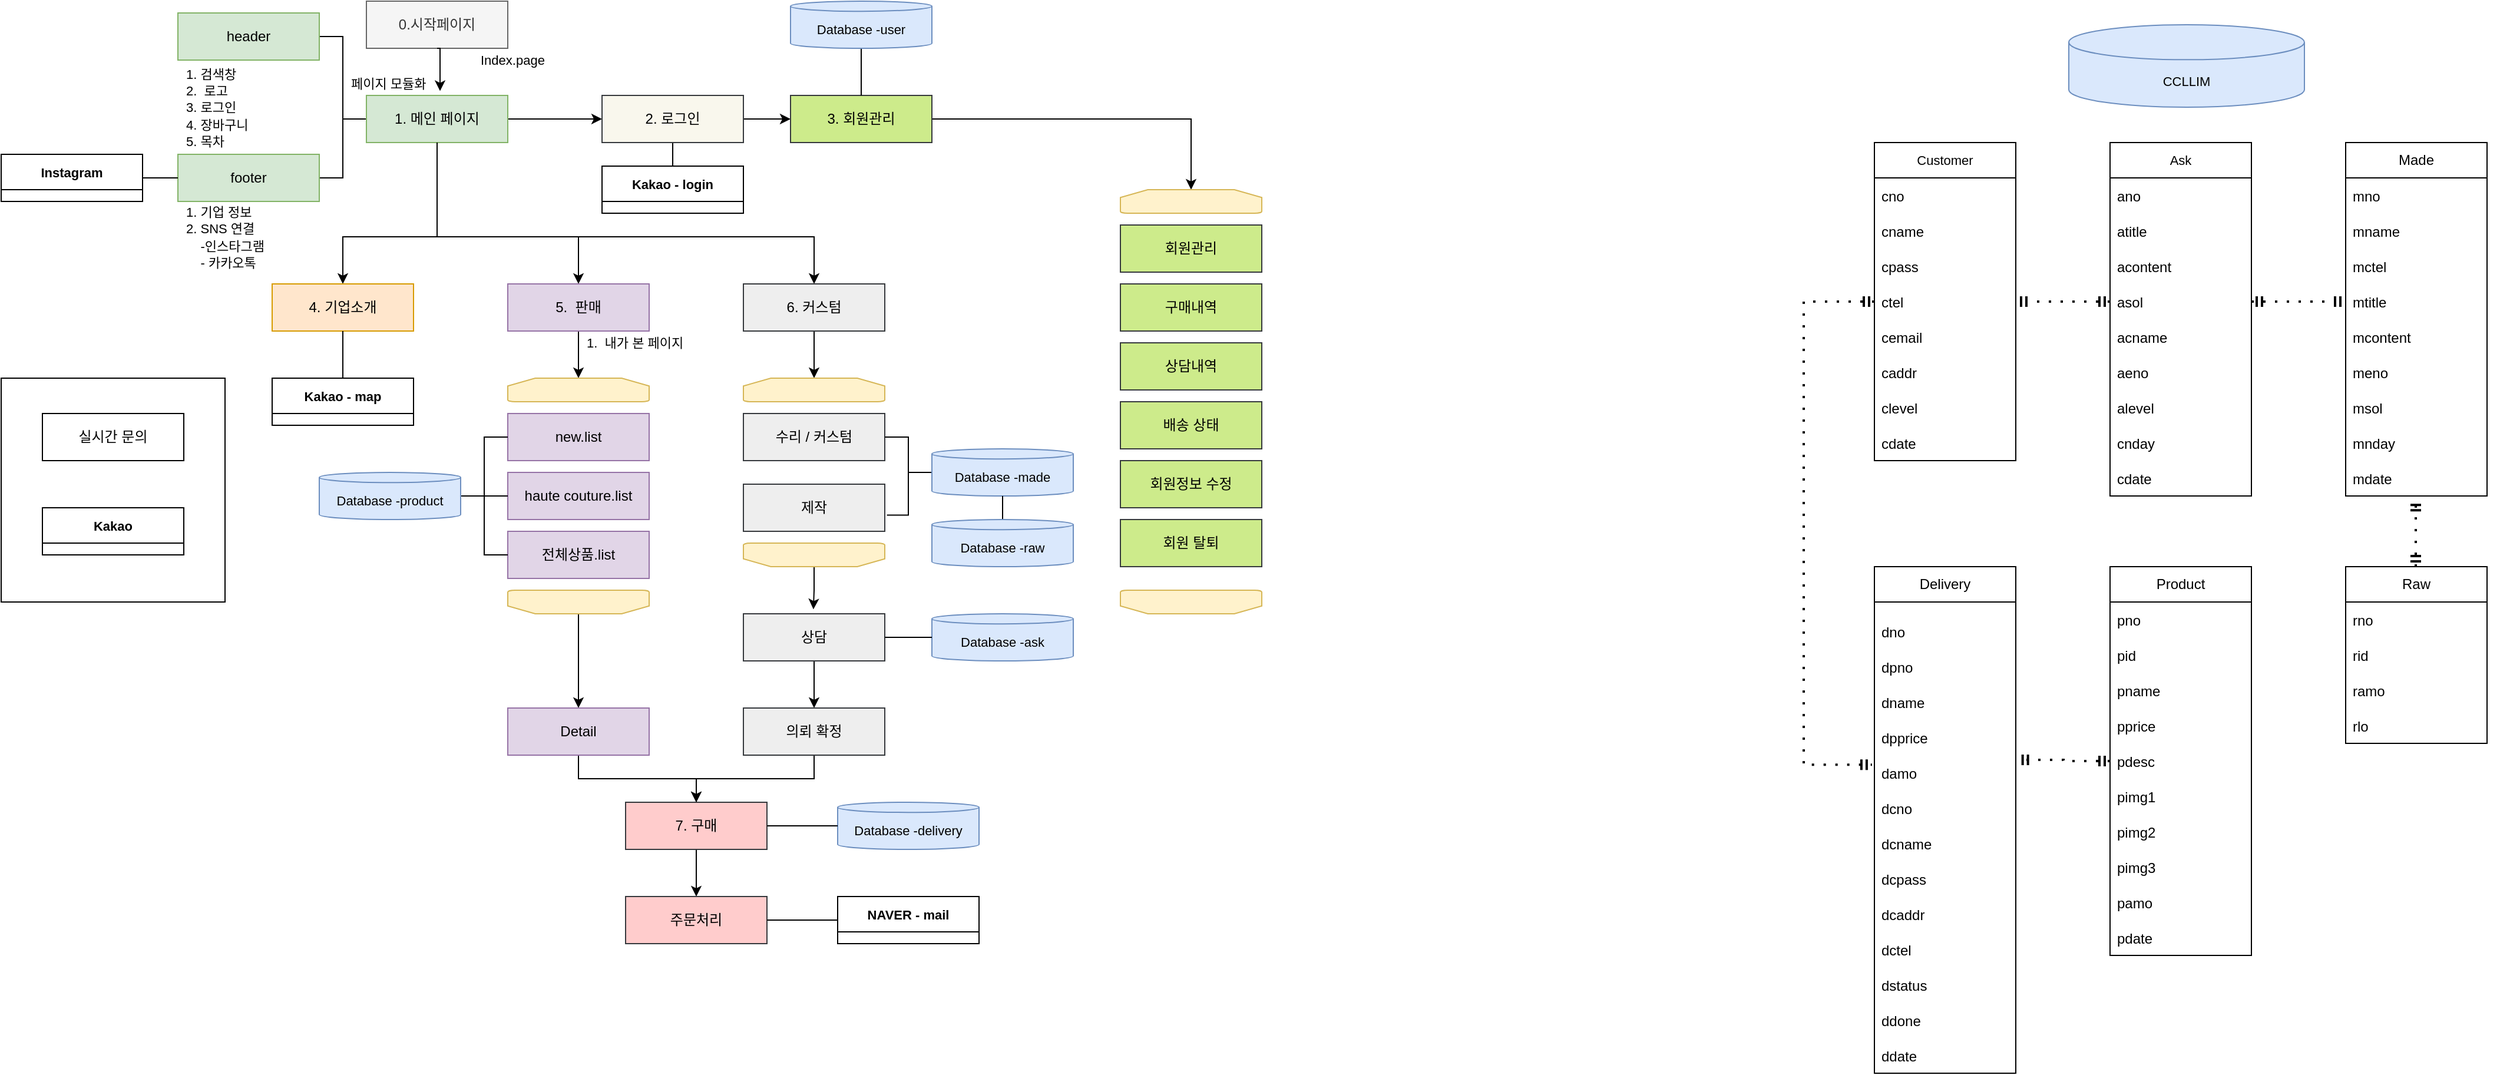<mxfile version="20.2.3" type="device"><diagram id="iQ6Z3BanNL-ANaFdGw5c" name="Page-1"><mxGraphModel dx="2619" dy="1074" grid="1" gridSize="10" guides="1" tooltips="1" connect="1" arrows="1" fold="1" page="0" pageScale="1" pageWidth="850" pageHeight="1100" math="0" shadow="0"><root><mxCell id="0"/><mxCell id="1" parent="0"/><mxCell id="4ZHPrJ8IvPhoWtM1y8Se-1" value="0.시작페이지" style="rounded=0;whiteSpace=wrap;html=1;fillColor=#f5f5f5;fontColor=#333333;strokeColor=#666666;" parent="1" vertex="1"><mxGeometry x="160" y="120" width="120" height="40" as="geometry"/></mxCell><mxCell id="4ZHPrJ8IvPhoWtM1y8Se-37" style="edgeStyle=orthogonalEdgeStyle;rounded=0;orthogonalLoop=1;jettySize=auto;html=1;entryX=1;entryY=0.5;entryDx=0;entryDy=0;fontSize=11;endArrow=none;endFill=0;" parent="1" source="4ZHPrJ8IvPhoWtM1y8Se-2" target="4ZHPrJ8IvPhoWtM1y8Se-11" edge="1"><mxGeometry relative="1" as="geometry"><Array as="points"><mxPoint x="140" y="220"/><mxPoint x="140" y="150"/></Array></mxGeometry></mxCell><mxCell id="4ZHPrJ8IvPhoWtM1y8Se-38" style="edgeStyle=orthogonalEdgeStyle;rounded=0;orthogonalLoop=1;jettySize=auto;html=1;entryX=1;entryY=0.5;entryDx=0;entryDy=0;fontSize=11;endArrow=none;endFill=0;" parent="1" source="4ZHPrJ8IvPhoWtM1y8Se-2" target="4ZHPrJ8IvPhoWtM1y8Se-12" edge="1"><mxGeometry relative="1" as="geometry"/></mxCell><mxCell id="4ZHPrJ8IvPhoWtM1y8Se-52" style="edgeStyle=orthogonalEdgeStyle;rounded=0;orthogonalLoop=1;jettySize=auto;html=1;entryX=0.5;entryY=0;entryDx=0;entryDy=0;fontSize=11;endArrow=classic;endFill=1;" parent="1" source="4ZHPrJ8IvPhoWtM1y8Se-2" target="4ZHPrJ8IvPhoWtM1y8Se-6" edge="1"><mxGeometry relative="1" as="geometry"><Array as="points"><mxPoint x="220" y="320"/><mxPoint x="340" y="320"/></Array></mxGeometry></mxCell><mxCell id="4ZHPrJ8IvPhoWtM1y8Se-59" style="edgeStyle=orthogonalEdgeStyle;rounded=0;orthogonalLoop=1;jettySize=auto;html=1;entryX=0.5;entryY=0;entryDx=0;entryDy=0;fontSize=11;endArrow=classic;endFill=1;" parent="1" source="4ZHPrJ8IvPhoWtM1y8Se-2" target="4ZHPrJ8IvPhoWtM1y8Se-7" edge="1"><mxGeometry relative="1" as="geometry"><Array as="points"><mxPoint x="220" y="320"/><mxPoint x="540" y="320"/></Array></mxGeometry></mxCell><mxCell id="4ZHPrJ8IvPhoWtM1y8Se-61" style="edgeStyle=orthogonalEdgeStyle;rounded=0;orthogonalLoop=1;jettySize=auto;html=1;entryX=0;entryY=0.5;entryDx=0;entryDy=0;fontSize=11;endArrow=classic;endFill=1;" parent="1" source="4ZHPrJ8IvPhoWtM1y8Se-2" target="4ZHPrJ8IvPhoWtM1y8Se-8" edge="1"><mxGeometry relative="1" as="geometry"/></mxCell><mxCell id="4ZHPrJ8IvPhoWtM1y8Se-2" value="1. 메인 페이지" style="rounded=0;whiteSpace=wrap;html=1;fillColor=#d5e8d4;strokeColor=#82b366;" parent="1" vertex="1"><mxGeometry x="160" y="200" width="120" height="40" as="geometry"/></mxCell><mxCell id="4ZHPrJ8IvPhoWtM1y8Se-39" style="edgeStyle=orthogonalEdgeStyle;rounded=0;orthogonalLoop=1;jettySize=auto;html=1;entryX=0.521;entryY=-0.093;entryDx=0;entryDy=0;entryPerimeter=0;fontSize=11;" parent="1" target="4ZHPrJ8IvPhoWtM1y8Se-2" edge="1"><mxGeometry relative="1" as="geometry"><mxPoint x="220" y="160" as="sourcePoint"/></mxGeometry></mxCell><mxCell id="4ZHPrJ8IvPhoWtM1y8Se-3" value="&lt;span style=&quot;font-size: 11px;&quot;&gt;Index.page&lt;/span&gt;" style="text;html=1;strokeColor=none;fillColor=none;align=left;verticalAlign=middle;whiteSpace=wrap;rounded=0;spacingLeft=5;" parent="1" vertex="1"><mxGeometry x="250" y="150" width="120" height="40" as="geometry"/></mxCell><mxCell id="4ZHPrJ8IvPhoWtM1y8Se-42" style="edgeStyle=orthogonalEdgeStyle;rounded=0;orthogonalLoop=1;jettySize=auto;html=1;exitX=0.5;exitY=1;exitDx=0;exitDy=0;entryX=0.5;entryY=0;entryDx=0;entryDy=0;fontSize=11;endArrow=classic;endFill=1;" parent="1" source="4ZHPrJ8IvPhoWtM1y8Se-2" target="4ZHPrJ8IvPhoWtM1y8Se-26" edge="1"><mxGeometry relative="1" as="geometry"><Array as="points"><mxPoint x="220" y="320"/><mxPoint x="140" y="320"/></Array></mxGeometry></mxCell><mxCell id="4ZHPrJ8IvPhoWtM1y8Se-4" value="&lt;span style=&quot;font-size: 11px;&quot;&gt;페이지 모듈화&lt;br&gt;&lt;/span&gt;" style="text;html=1;strokeColor=none;fillColor=none;align=left;verticalAlign=middle;whiteSpace=wrap;rounded=0;spacingLeft=5;" parent="1" vertex="1"><mxGeometry x="140" y="170" width="120" height="40" as="geometry"/></mxCell><mxCell id="4ZHPrJ8IvPhoWtM1y8Se-51" style="edgeStyle=orthogonalEdgeStyle;rounded=0;orthogonalLoop=1;jettySize=auto;html=1;entryX=0.5;entryY=0;entryDx=0;entryDy=0;entryPerimeter=0;fontSize=11;endArrow=classic;endFill=1;" parent="1" source="4ZHPrJ8IvPhoWtM1y8Se-6" target="4ZHPrJ8IvPhoWtM1y8Se-46" edge="1"><mxGeometry relative="1" as="geometry"/></mxCell><mxCell id="4ZHPrJ8IvPhoWtM1y8Se-6" value="5.&amp;nbsp; 판매" style="rounded=0;whiteSpace=wrap;html=1;fillColor=#e1d5e7;strokeColor=#9673a6;" parent="1" vertex="1"><mxGeometry x="280" y="360" width="120" height="40" as="geometry"/></mxCell><mxCell id="4ZHPrJ8IvPhoWtM1y8Se-58" style="edgeStyle=orthogonalEdgeStyle;rounded=0;orthogonalLoop=1;jettySize=auto;html=1;entryX=0.5;entryY=0;entryDx=0;entryDy=0;entryPerimeter=0;fontSize=11;endArrow=classic;endFill=1;" parent="1" source="4ZHPrJ8IvPhoWtM1y8Se-7" target="4ZHPrJ8IvPhoWtM1y8Se-53" edge="1"><mxGeometry relative="1" as="geometry"/></mxCell><mxCell id="4ZHPrJ8IvPhoWtM1y8Se-7" value="6. 커스텀" style="rounded=0;whiteSpace=wrap;html=1;fillColor=#eeeeee;strokeColor=#36393d;" parent="1" vertex="1"><mxGeometry x="480" y="360" width="120" height="40" as="geometry"/></mxCell><mxCell id="4ZHPrJ8IvPhoWtM1y8Se-63" style="edgeStyle=orthogonalEdgeStyle;rounded=0;orthogonalLoop=1;jettySize=auto;html=1;entryX=0;entryY=0.5;entryDx=0;entryDy=0;fontSize=11;endArrow=classic;endFill=1;" parent="1" source="4ZHPrJ8IvPhoWtM1y8Se-8" target="4ZHPrJ8IvPhoWtM1y8Se-9" edge="1"><mxGeometry relative="1" as="geometry"/></mxCell><mxCell id="4ZHPrJ8IvPhoWtM1y8Se-92" style="edgeStyle=orthogonalEdgeStyle;rounded=0;orthogonalLoop=1;jettySize=auto;html=1;entryX=0.5;entryY=0;entryDx=0;entryDy=0;fontSize=11;endArrow=none;endFill=0;" parent="1" source="4ZHPrJ8IvPhoWtM1y8Se-8" target="4ZHPrJ8IvPhoWtM1y8Se-90" edge="1"><mxGeometry relative="1" as="geometry"/></mxCell><mxCell id="4ZHPrJ8IvPhoWtM1y8Se-8" value="2. 로그인" style="rounded=0;whiteSpace=wrap;html=1;fillColor=#f9f7ed;strokeColor=#36393d;" parent="1" vertex="1"><mxGeometry x="360" y="200" width="120" height="40" as="geometry"/></mxCell><mxCell id="4ZHPrJ8IvPhoWtM1y8Se-73" style="edgeStyle=orthogonalEdgeStyle;rounded=0;orthogonalLoop=1;jettySize=auto;html=1;entryX=0.5;entryY=0;entryDx=0;entryDy=0;entryPerimeter=0;fontSize=11;endArrow=classic;endFill=1;" parent="1" source="4ZHPrJ8IvPhoWtM1y8Se-9" target="4ZHPrJ8IvPhoWtM1y8Se-72" edge="1"><mxGeometry relative="1" as="geometry"/></mxCell><mxCell id="4ZHPrJ8IvPhoWtM1y8Se-9" value="3. 회원관리" style="rounded=0;whiteSpace=wrap;html=1;fillColor=#cdeb8b;strokeColor=#36393d;" parent="1" vertex="1"><mxGeometry x="520" y="200" width="120" height="40" as="geometry"/></mxCell><mxCell id="4ZHPrJ8IvPhoWtM1y8Se-11" value="header" style="rounded=0;whiteSpace=wrap;html=1;fillColor=#d5e8d4;strokeColor=#82b366;" parent="1" vertex="1"><mxGeometry y="130" width="120" height="40" as="geometry"/></mxCell><mxCell id="4ZHPrJ8IvPhoWtM1y8Se-12" value="footer" style="rounded=0;whiteSpace=wrap;html=1;fillColor=#d5e8d4;strokeColor=#82b366;" parent="1" vertex="1"><mxGeometry y="250" width="120" height="40" as="geometry"/></mxCell><mxCell id="4ZHPrJ8IvPhoWtM1y8Se-13" value="&lt;span style=&quot;font-size: 11px;&quot;&gt;1. 검색창&lt;br&gt;2.&amp;nbsp; 로고&amp;nbsp;&lt;br&gt;3. 로그인&lt;br&gt;4. 장바구니&lt;br&gt;5. 목차&lt;br&gt;&lt;/span&gt;" style="text;html=1;strokeColor=none;fillColor=none;align=left;verticalAlign=middle;whiteSpace=wrap;rounded=0;spacingLeft=5;" parent="1" vertex="1"><mxGeometry y="170" width="120" height="80" as="geometry"/></mxCell><mxCell id="4ZHPrJ8IvPhoWtM1y8Se-14" value="&lt;span style=&quot;font-size: 11px;&quot;&gt;1.&amp;nbsp; 내가 본 페이지&lt;br&gt;&lt;/span&gt;" style="text;html=1;strokeColor=none;fillColor=none;align=left;verticalAlign=middle;whiteSpace=wrap;rounded=0;spacingLeft=5;" parent="1" vertex="1"><mxGeometry x="340" y="390" width="120" height="40" as="geometry"/></mxCell><mxCell id="4ZHPrJ8IvPhoWtM1y8Se-15" value="&lt;span style=&quot;font-size: 11px;&quot;&gt;1. 기업 정보&lt;br&gt;2. SNS 연결&amp;nbsp;&lt;br&gt;&amp;nbsp; &amp;nbsp; -인스타그램&lt;br&gt;&amp;nbsp; &amp;nbsp; - 카카오톡&lt;br&gt;&lt;/span&gt;" style="text;html=1;strokeColor=none;fillColor=none;align=left;verticalAlign=middle;whiteSpace=wrap;rounded=0;spacingLeft=5;" parent="1" vertex="1"><mxGeometry y="290" width="120" height="60" as="geometry"/></mxCell><mxCell id="4ZHPrJ8IvPhoWtM1y8Se-18" value="new.list" style="rounded=0;whiteSpace=wrap;html=1;fillColor=#e1d5e7;strokeColor=#9673a6;" parent="1" vertex="1"><mxGeometry x="280" y="470" width="120" height="40" as="geometry"/></mxCell><mxCell id="4ZHPrJ8IvPhoWtM1y8Se-19" value="haute couture.list" style="rounded=0;whiteSpace=wrap;html=1;fillColor=#e1d5e7;strokeColor=#9673a6;" parent="1" vertex="1"><mxGeometry x="280" y="520" width="120" height="40" as="geometry"/></mxCell><mxCell id="4ZHPrJ8IvPhoWtM1y8Se-20" value="전체상품.list" style="rounded=0;whiteSpace=wrap;html=1;fillColor=#e1d5e7;strokeColor=#9673a6;" parent="1" vertex="1"><mxGeometry x="280" y="570" width="120" height="40" as="geometry"/></mxCell><mxCell id="4ZHPrJ8IvPhoWtM1y8Se-21" value="수리 / 커스텀" style="rounded=0;whiteSpace=wrap;html=1;fillColor=#eeeeee;strokeColor=#36393d;" parent="1" vertex="1"><mxGeometry x="480" y="470" width="120" height="40" as="geometry"/></mxCell><mxCell id="4ZHPrJ8IvPhoWtM1y8Se-22" value="제작" style="rounded=0;whiteSpace=wrap;html=1;fillColor=#eeeeee;strokeColor=#36393d;" parent="1" vertex="1"><mxGeometry x="480" y="530" width="120" height="40" as="geometry"/></mxCell><mxCell id="4ZHPrJ8IvPhoWtM1y8Se-87" style="edgeStyle=orthogonalEdgeStyle;rounded=0;orthogonalLoop=1;jettySize=auto;html=1;entryX=0.5;entryY=0;entryDx=0;entryDy=0;fontSize=11;endArrow=classic;endFill=1;" parent="1" source="4ZHPrJ8IvPhoWtM1y8Se-23" target="4ZHPrJ8IvPhoWtM1y8Se-86" edge="1"><mxGeometry relative="1" as="geometry"/></mxCell><mxCell id="4ZHPrJ8IvPhoWtM1y8Se-23" value="7. 구매" style="rounded=0;whiteSpace=wrap;html=1;fillColor=#ffcccc;strokeColor=#36393d;" parent="1" vertex="1"><mxGeometry x="380" y="800" width="120" height="40" as="geometry"/></mxCell><mxCell id="4ZHPrJ8IvPhoWtM1y8Se-88" style="edgeStyle=orthogonalEdgeStyle;rounded=0;orthogonalLoop=1;jettySize=auto;html=1;entryX=0.5;entryY=0;entryDx=0;entryDy=0;fontSize=11;endArrow=classic;endFill=1;" parent="1" source="4ZHPrJ8IvPhoWtM1y8Se-24" target="4ZHPrJ8IvPhoWtM1y8Se-82" edge="1"><mxGeometry relative="1" as="geometry"/></mxCell><mxCell id="4ZHPrJ8IvPhoWtM1y8Se-24" value="상담" style="rounded=0;whiteSpace=wrap;html=1;fillColor=#eeeeee;strokeColor=#36393d;" parent="1" vertex="1"><mxGeometry x="480" y="640" width="120" height="40" as="geometry"/></mxCell><mxCell id="4ZHPrJ8IvPhoWtM1y8Se-26" value="4. 기업소개" style="rounded=0;whiteSpace=wrap;html=1;fillColor=#ffe6cc;strokeColor=#d79b00;" parent="1" vertex="1"><mxGeometry x="80" y="360" width="120" height="40" as="geometry"/></mxCell><mxCell id="4ZHPrJ8IvPhoWtM1y8Se-48" style="edgeStyle=orthogonalEdgeStyle;rounded=0;orthogonalLoop=1;jettySize=auto;html=1;entryX=0;entryY=0.5;entryDx=0;entryDy=0;fontSize=11;endArrow=none;endFill=0;" parent="1" source="4ZHPrJ8IvPhoWtM1y8Se-27" target="4ZHPrJ8IvPhoWtM1y8Se-18" edge="1"><mxGeometry relative="1" as="geometry"/></mxCell><mxCell id="4ZHPrJ8IvPhoWtM1y8Se-49" style="edgeStyle=orthogonalEdgeStyle;rounded=0;orthogonalLoop=1;jettySize=auto;html=1;entryX=0;entryY=0.5;entryDx=0;entryDy=0;fontSize=11;endArrow=none;endFill=0;" parent="1" source="4ZHPrJ8IvPhoWtM1y8Se-27" target="4ZHPrJ8IvPhoWtM1y8Se-19" edge="1"><mxGeometry relative="1" as="geometry"/></mxCell><mxCell id="4ZHPrJ8IvPhoWtM1y8Se-50" style="edgeStyle=orthogonalEdgeStyle;rounded=0;orthogonalLoop=1;jettySize=auto;html=1;entryX=0;entryY=0.5;entryDx=0;entryDy=0;fontSize=11;endArrow=none;endFill=0;" parent="1" source="4ZHPrJ8IvPhoWtM1y8Se-27" target="4ZHPrJ8IvPhoWtM1y8Se-20" edge="1"><mxGeometry relative="1" as="geometry"/></mxCell><mxCell id="4ZHPrJ8IvPhoWtM1y8Se-27" value="Database -product" style="shape=cylinder3;whiteSpace=wrap;html=1;boundedLbl=1;backgroundOutline=1;size=4.286;fontSize=11;fillColor=#dae8fc;strokeColor=#6c8ebf;" parent="1" vertex="1"><mxGeometry x="120" y="520" width="120" height="40" as="geometry"/></mxCell><mxCell id="4ZHPrJ8IvPhoWtM1y8Se-62" style="edgeStyle=orthogonalEdgeStyle;rounded=0;orthogonalLoop=1;jettySize=auto;html=1;fontSize=11;endArrow=none;endFill=0;exitX=0.5;exitY=1;exitDx=0;exitDy=0;exitPerimeter=0;entryX=0.5;entryY=0;entryDx=0;entryDy=0;" parent="1" source="4ZHPrJ8IvPhoWtM1y8Se-28" target="4ZHPrJ8IvPhoWtM1y8Se-9" edge="1"><mxGeometry relative="1" as="geometry"><mxPoint x="580" y="240" as="targetPoint"/><Array as="points"><mxPoint x="580" y="170"/><mxPoint x="580" y="170"/></Array></mxGeometry></mxCell><mxCell id="4ZHPrJ8IvPhoWtM1y8Se-28" value="Database -user" style="shape=cylinder3;whiteSpace=wrap;html=1;boundedLbl=1;backgroundOutline=1;size=4.286;fontSize=11;fillColor=#dae8fc;strokeColor=#6c8ebf;" parent="1" vertex="1"><mxGeometry x="520" y="120" width="120" height="40" as="geometry"/></mxCell><mxCell id="4ZHPrJ8IvPhoWtM1y8Se-56" style="edgeStyle=orthogonalEdgeStyle;rounded=0;orthogonalLoop=1;jettySize=auto;html=1;entryX=1;entryY=0.5;entryDx=0;entryDy=0;fontSize=11;endArrow=none;endFill=0;" parent="1" source="4ZHPrJ8IvPhoWtM1y8Se-29" target="4ZHPrJ8IvPhoWtM1y8Se-21" edge="1"><mxGeometry relative="1" as="geometry"/></mxCell><mxCell id="4ZHPrJ8IvPhoWtM1y8Se-57" style="edgeStyle=orthogonalEdgeStyle;rounded=0;orthogonalLoop=1;jettySize=auto;html=1;entryX=1.015;entryY=0.655;entryDx=0;entryDy=0;entryPerimeter=0;fontSize=11;endArrow=none;endFill=0;" parent="1" source="4ZHPrJ8IvPhoWtM1y8Se-29" target="4ZHPrJ8IvPhoWtM1y8Se-22" edge="1"><mxGeometry relative="1" as="geometry"/></mxCell><mxCell id="4ZHPrJ8IvPhoWtM1y8Se-29" value="Database -made" style="shape=cylinder3;whiteSpace=wrap;html=1;boundedLbl=1;backgroundOutline=1;size=4.286;fontSize=11;fillColor=#dae8fc;strokeColor=#6c8ebf;" parent="1" vertex="1"><mxGeometry x="640" y="500" width="120" height="40" as="geometry"/></mxCell><mxCell id="4ZHPrJ8IvPhoWtM1y8Se-32" value="Database -ask" style="shape=cylinder3;whiteSpace=wrap;html=1;boundedLbl=1;backgroundOutline=1;size=4.286;fontSize=11;fillColor=#dae8fc;strokeColor=#6c8ebf;" parent="1" vertex="1"><mxGeometry x="640" y="640" width="120" height="40" as="geometry"/></mxCell><mxCell id="4ZHPrJ8IvPhoWtM1y8Se-60" style="edgeStyle=orthogonalEdgeStyle;rounded=0;orthogonalLoop=1;jettySize=auto;html=1;entryX=0;entryY=0.5;entryDx=0;entryDy=0;fontSize=11;endArrow=none;endFill=0;exitX=1;exitY=0.5;exitDx=0;exitDy=0;" parent="1" source="4ZHPrJ8IvPhoWtM1y8Se-89" target="4ZHPrJ8IvPhoWtM1y8Se-12" edge="1"><mxGeometry relative="1" as="geometry"><mxPoint x="-40" y="300" as="sourcePoint"/></mxGeometry></mxCell><mxCell id="4ZHPrJ8IvPhoWtM1y8Se-41" style="edgeStyle=orthogonalEdgeStyle;rounded=0;orthogonalLoop=1;jettySize=auto;html=1;entryX=0.5;entryY=1;entryDx=0;entryDy=0;fontSize=11;endArrow=none;endFill=0;" parent="1" source="4ZHPrJ8IvPhoWtM1y8Se-36" target="4ZHPrJ8IvPhoWtM1y8Se-26" edge="1"><mxGeometry relative="1" as="geometry"/></mxCell><mxCell id="4ZHPrJ8IvPhoWtM1y8Se-36" value="Kakao - map" style="swimlane;fontSize=11;startSize=30;" parent="1" vertex="1"><mxGeometry x="80" y="440" width="120" height="40" as="geometry"><mxRectangle x="640" y="210" width="50" height="40" as="alternateBounds"/></mxGeometry></mxCell><mxCell id="4ZHPrJ8IvPhoWtM1y8Se-46" value="" style="strokeWidth=1;html=1;shape=mxgraph.flowchart.loop_limit;whiteSpace=wrap;fontSize=11;fillColor=#fff2cc;strokeColor=#d6b656;" parent="1" vertex="1"><mxGeometry x="280" y="440" width="120" height="20" as="geometry"/></mxCell><mxCell id="4ZHPrJ8IvPhoWtM1y8Se-65" style="edgeStyle=orthogonalEdgeStyle;rounded=0;orthogonalLoop=1;jettySize=auto;html=1;fontSize=11;endArrow=classic;endFill=1;entryX=0.5;entryY=0;entryDx=0;entryDy=0;" parent="1" source="4ZHPrJ8IvPhoWtM1y8Se-47" target="4ZHPrJ8IvPhoWtM1y8Se-66" edge="1"><mxGeometry relative="1" as="geometry"><mxPoint x="340" y="670" as="targetPoint"/></mxGeometry></mxCell><mxCell id="4ZHPrJ8IvPhoWtM1y8Se-47" value="" style="strokeWidth=1;html=1;shape=mxgraph.flowchart.loop_limit;whiteSpace=wrap;fontSize=11;direction=west;fillColor=#fff2cc;strokeColor=#d6b656;" parent="1" vertex="1"><mxGeometry x="280" y="620" width="120" height="20" as="geometry"/></mxCell><mxCell id="4ZHPrJ8IvPhoWtM1y8Se-53" value="" style="strokeWidth=1;html=1;shape=mxgraph.flowchart.loop_limit;whiteSpace=wrap;fontSize=11;fillColor=#fff2cc;strokeColor=#d6b656;" parent="1" vertex="1"><mxGeometry x="480" y="440" width="120" height="20" as="geometry"/></mxCell><mxCell id="4ZHPrJ8IvPhoWtM1y8Se-64" style="edgeStyle=orthogonalEdgeStyle;rounded=0;orthogonalLoop=1;jettySize=auto;html=1;entryX=0.495;entryY=-0.095;entryDx=0;entryDy=0;entryPerimeter=0;fontSize=11;endArrow=classic;endFill=1;" parent="1" source="4ZHPrJ8IvPhoWtM1y8Se-54" target="4ZHPrJ8IvPhoWtM1y8Se-24" edge="1"><mxGeometry relative="1" as="geometry"/></mxCell><mxCell id="4ZHPrJ8IvPhoWtM1y8Se-54" value="" style="strokeWidth=1;html=1;shape=mxgraph.flowchart.loop_limit;whiteSpace=wrap;fontSize=11;direction=west;fillColor=#fff2cc;strokeColor=#d6b656;" parent="1" vertex="1"><mxGeometry x="480" y="580" width="120" height="20" as="geometry"/></mxCell><mxCell id="4ZHPrJ8IvPhoWtM1y8Se-81" style="edgeStyle=orthogonalEdgeStyle;rounded=0;orthogonalLoop=1;jettySize=auto;html=1;entryX=0.5;entryY=0;entryDx=0;entryDy=0;fontSize=11;endArrow=classic;endFill=1;" parent="1" source="4ZHPrJ8IvPhoWtM1y8Se-66" target="4ZHPrJ8IvPhoWtM1y8Se-23" edge="1"><mxGeometry relative="1" as="geometry"/></mxCell><mxCell id="4ZHPrJ8IvPhoWtM1y8Se-66" value="Detail" style="rounded=0;whiteSpace=wrap;html=1;fillColor=#e1d5e7;strokeColor=#9673a6;" parent="1" vertex="1"><mxGeometry x="280" y="720" width="120" height="40" as="geometry"/></mxCell><mxCell id="4ZHPrJ8IvPhoWtM1y8Se-68" style="edgeStyle=orthogonalEdgeStyle;rounded=0;orthogonalLoop=1;jettySize=auto;html=1;entryX=1;entryY=0.5;entryDx=0;entryDy=0;fontSize=11;endArrow=none;endFill=0;exitX=0;exitY=0.5;exitDx=0;exitDy=0;exitPerimeter=0;" parent="1" source="4ZHPrJ8IvPhoWtM1y8Se-32" target="4ZHPrJ8IvPhoWtM1y8Se-24" edge="1"><mxGeometry relative="1" as="geometry"><mxPoint x="650" y="530" as="sourcePoint"/><mxPoint x="611.8" y="566.2" as="targetPoint"/></mxGeometry></mxCell><mxCell id="4ZHPrJ8IvPhoWtM1y8Se-71" value="회원관리" style="rounded=0;whiteSpace=wrap;html=1;fillColor=#cdeb8b;strokeColor=#36393d;" parent="1" vertex="1"><mxGeometry x="800" y="310" width="120" height="40" as="geometry"/></mxCell><mxCell id="4ZHPrJ8IvPhoWtM1y8Se-72" value="" style="strokeWidth=1;html=1;shape=mxgraph.flowchart.loop_limit;whiteSpace=wrap;fontSize=11;fillColor=#fff2cc;strokeColor=#d6b656;" parent="1" vertex="1"><mxGeometry x="800" y="280" width="120" height="20" as="geometry"/></mxCell><mxCell id="4ZHPrJ8IvPhoWtM1y8Se-74" value="구매내역" style="rounded=0;whiteSpace=wrap;html=1;fillColor=#cdeb8b;strokeColor=#36393d;" parent="1" vertex="1"><mxGeometry x="800" y="360" width="120" height="40" as="geometry"/></mxCell><mxCell id="4ZHPrJ8IvPhoWtM1y8Se-75" value="상담내역" style="rounded=0;whiteSpace=wrap;html=1;fillColor=#cdeb8b;strokeColor=#36393d;" parent="1" vertex="1"><mxGeometry x="800" y="410" width="120" height="40" as="geometry"/></mxCell><mxCell id="4ZHPrJ8IvPhoWtM1y8Se-76" value="배송 상태" style="rounded=0;whiteSpace=wrap;html=1;fillColor=#cdeb8b;strokeColor=#36393d;" parent="1" vertex="1"><mxGeometry x="800" y="460" width="120" height="40" as="geometry"/></mxCell><mxCell id="4ZHPrJ8IvPhoWtM1y8Se-78" value="회원정보 수정" style="rounded=0;whiteSpace=wrap;html=1;fillColor=#cdeb8b;strokeColor=#36393d;" parent="1" vertex="1"><mxGeometry x="800" y="510" width="120" height="40" as="geometry"/></mxCell><mxCell id="4ZHPrJ8IvPhoWtM1y8Se-79" value="회원 탈퇴" style="rounded=0;whiteSpace=wrap;html=1;fillColor=#cdeb8b;strokeColor=#36393d;" parent="1" vertex="1"><mxGeometry x="800" y="560" width="120" height="40" as="geometry"/></mxCell><mxCell id="4ZHPrJ8IvPhoWtM1y8Se-80" value="" style="strokeWidth=1;html=1;shape=mxgraph.flowchart.loop_limit;whiteSpace=wrap;fontSize=11;direction=west;fillColor=#fff2cc;strokeColor=#d6b656;" parent="1" vertex="1"><mxGeometry x="800" y="620" width="120" height="20" as="geometry"/></mxCell><mxCell id="4ZHPrJ8IvPhoWtM1y8Se-83" style="edgeStyle=orthogonalEdgeStyle;rounded=0;orthogonalLoop=1;jettySize=auto;html=1;fontSize=11;endArrow=classic;endFill=1;" parent="1" source="4ZHPrJ8IvPhoWtM1y8Se-82" edge="1"><mxGeometry relative="1" as="geometry"><mxPoint x="440" y="800" as="targetPoint"/><Array as="points"><mxPoint x="540" y="780"/><mxPoint x="440" y="780"/></Array></mxGeometry></mxCell><mxCell id="4ZHPrJ8IvPhoWtM1y8Se-82" value="의뢰 확정" style="rounded=0;whiteSpace=wrap;html=1;fillColor=#eeeeee;strokeColor=#36393d;" parent="1" vertex="1"><mxGeometry x="480" y="720" width="120" height="40" as="geometry"/></mxCell><mxCell id="4ZHPrJ8IvPhoWtM1y8Se-84" value="Database -delivery" style="shape=cylinder3;whiteSpace=wrap;html=1;boundedLbl=1;backgroundOutline=1;size=4.286;fontSize=11;fillColor=#dae8fc;strokeColor=#6c8ebf;" parent="1" vertex="1"><mxGeometry x="560" y="800" width="120" height="40" as="geometry"/></mxCell><mxCell id="4ZHPrJ8IvPhoWtM1y8Se-85" style="edgeStyle=orthogonalEdgeStyle;rounded=0;orthogonalLoop=1;jettySize=auto;html=1;entryX=1;entryY=0.5;entryDx=0;entryDy=0;fontSize=11;endArrow=none;endFill=0;exitX=0;exitY=0.5;exitDx=0;exitDy=0;exitPerimeter=0;" parent="1" source="4ZHPrJ8IvPhoWtM1y8Se-84" edge="1"><mxGeometry relative="1" as="geometry"><mxPoint x="550" y="690" as="sourcePoint"/><mxPoint x="500" y="820" as="targetPoint"/></mxGeometry></mxCell><mxCell id="4ZHPrJ8IvPhoWtM1y8Se-86" value="주문처리" style="rounded=0;whiteSpace=wrap;html=1;fillColor=#ffcccc;strokeColor=#36393d;" parent="1" vertex="1"><mxGeometry x="380" y="880" width="120" height="40" as="geometry"/></mxCell><mxCell id="4ZHPrJ8IvPhoWtM1y8Se-89" value="Instagram" style="swimlane;fontSize=11;startSize=30;" parent="1" vertex="1"><mxGeometry x="-150" y="250" width="120" height="40" as="geometry"><mxRectangle x="640" y="210" width="50" height="40" as="alternateBounds"/></mxGeometry></mxCell><mxCell id="4ZHPrJ8IvPhoWtM1y8Se-90" value="Kakao - login" style="swimlane;fontSize=11;startSize=30;" parent="1" vertex="1"><mxGeometry x="360" y="260" width="120" height="40" as="geometry"><mxRectangle x="640" y="210" width="50" height="40" as="alternateBounds"/></mxGeometry></mxCell><mxCell id="4ZHPrJ8IvPhoWtM1y8Se-94" style="edgeStyle=orthogonalEdgeStyle;rounded=0;orthogonalLoop=1;jettySize=auto;html=1;entryX=1;entryY=0.5;entryDx=0;entryDy=0;fontSize=11;endArrow=none;endFill=0;" parent="1" source="4ZHPrJ8IvPhoWtM1y8Se-93" target="4ZHPrJ8IvPhoWtM1y8Se-86" edge="1"><mxGeometry relative="1" as="geometry"/></mxCell><mxCell id="Q61VXNeb5FrE7Szr81Ac-1" value="" style="whiteSpace=wrap;html=1;aspect=fixed;" parent="1" vertex="1"><mxGeometry x="-150" y="440" width="190" height="190" as="geometry"/></mxCell><mxCell id="4ZHPrJ8IvPhoWtM1y8Se-93" value="NAVER - mail" style="swimlane;fontSize=11;startSize=30;" parent="1" vertex="1"><mxGeometry x="560" y="880" width="120" height="40" as="geometry"><mxRectangle x="640" y="210" width="50" height="40" as="alternateBounds"/></mxGeometry></mxCell><mxCell id="4ZHPrJ8IvPhoWtM1y8Se-30" value="실시간 문의" style="rounded=0;whiteSpace=wrap;html=1;" parent="1" vertex="1"><mxGeometry x="-115" y="470" width="120" height="40" as="geometry"/></mxCell><mxCell id="4ZHPrJ8IvPhoWtM1y8Se-33" value="Kakao" style="swimlane;fontSize=11;startSize=30;" parent="1" vertex="1"><mxGeometry x="-115" y="550" width="120" height="40" as="geometry"><mxRectangle x="640" y="210" width="50" height="40" as="alternateBounds"/></mxGeometry></mxCell><mxCell id="LJxzENoU5dP99P60Df12-5" value="CCLLIM" style="shape=cylinder3;whiteSpace=wrap;html=1;boundedLbl=1;backgroundOutline=1;size=14.833;fontSize=11;fillColor=#dae8fc;strokeColor=#6c8ebf;" vertex="1" parent="1"><mxGeometry x="1605" y="140" width="200" height="70" as="geometry"/></mxCell><mxCell id="LJxzENoU5dP99P60Df12-106" style="edgeStyle=orthogonalEdgeStyle;rounded=0;orthogonalLoop=1;jettySize=auto;html=1;endArrow=none;endFill=0;" edge="1" parent="1" source="LJxzENoU5dP99P60Df12-105" target="4ZHPrJ8IvPhoWtM1y8Se-29"><mxGeometry relative="1" as="geometry"/></mxCell><mxCell id="LJxzENoU5dP99P60Df12-105" value="Database -raw" style="shape=cylinder3;whiteSpace=wrap;html=1;boundedLbl=1;backgroundOutline=1;size=4.286;fontSize=11;fillColor=#dae8fc;strokeColor=#6c8ebf;" vertex="1" parent="1"><mxGeometry x="640" y="560" width="120" height="40" as="geometry"/></mxCell><mxCell id="LJxzENoU5dP99P60Df12-114" value="" style="group" vertex="1" connectable="0" parent="1"><mxGeometry x="1640" y="240" width="130" height="300" as="geometry"/></mxCell><mxCell id="LJxzENoU5dP99P60Df12-47" value="" style="rounded=0;whiteSpace=wrap;html=1;" vertex="1" parent="LJxzENoU5dP99P60Df12-114"><mxGeometry y="20" width="120" height="280" as="geometry"/></mxCell><mxCell id="LJxzENoU5dP99P60Df12-48" value="acontent" style="text;strokeColor=none;fillColor=none;align=left;verticalAlign=middle;spacingLeft=4;spacingRight=4;overflow=hidden;points=[[0,0.5],[1,0.5]];portConstraint=eastwest;rotatable=0;" vertex="1" parent="LJxzENoU5dP99P60Df12-114"><mxGeometry y="90" width="120" height="30" as="geometry"/></mxCell><mxCell id="LJxzENoU5dP99P60Df12-49" value="atitle" style="text;strokeColor=none;fillColor=none;align=left;verticalAlign=middle;spacingLeft=4;spacingRight=4;overflow=hidden;points=[[0,0.5],[1,0.5]];portConstraint=eastwest;rotatable=0;" vertex="1" parent="LJxzENoU5dP99P60Df12-114"><mxGeometry y="60" width="120" height="30" as="geometry"/></mxCell><mxCell id="LJxzENoU5dP99P60Df12-50" value="asol" style="text;strokeColor=none;fillColor=none;align=left;verticalAlign=middle;spacingLeft=4;spacingRight=4;overflow=hidden;points=[[0,0.5],[1,0.5]];portConstraint=eastwest;rotatable=0;" vertex="1" parent="LJxzENoU5dP99P60Df12-114"><mxGeometry y="120" width="120" height="30" as="geometry"/></mxCell><mxCell id="LJxzENoU5dP99P60Df12-51" value="acname" style="text;strokeColor=none;fillColor=none;align=left;verticalAlign=middle;spacingLeft=4;spacingRight=4;overflow=hidden;points=[[0,0.5],[1,0.5]];portConstraint=eastwest;rotatable=0;" vertex="1" parent="LJxzENoU5dP99P60Df12-114"><mxGeometry y="150" width="120" height="30" as="geometry"/></mxCell><mxCell id="LJxzENoU5dP99P60Df12-52" value="aeno" style="text;strokeColor=none;fillColor=none;align=left;verticalAlign=middle;spacingLeft=4;spacingRight=4;overflow=hidden;points=[[0,0.5],[1,0.5]];portConstraint=eastwest;rotatable=0;" vertex="1" parent="LJxzENoU5dP99P60Df12-114"><mxGeometry y="180" width="120" height="30" as="geometry"/></mxCell><mxCell id="LJxzENoU5dP99P60Df12-53" value="alevel" style="text;strokeColor=none;fillColor=none;align=left;verticalAlign=middle;spacingLeft=4;spacingRight=4;overflow=hidden;points=[[0,0.5],[1,0.5]];portConstraint=eastwest;rotatable=0;" vertex="1" parent="LJxzENoU5dP99P60Df12-114"><mxGeometry y="210" width="120" height="30" as="geometry"/></mxCell><mxCell id="LJxzENoU5dP99P60Df12-54" value="cdate" style="text;strokeColor=none;fillColor=none;align=left;verticalAlign=middle;spacingLeft=4;spacingRight=4;overflow=hidden;points=[[0,0.5],[1,0.5]];portConstraint=eastwest;rotatable=0;" vertex="1" parent="LJxzENoU5dP99P60Df12-114"><mxGeometry y="270" width="120" height="30" as="geometry"/></mxCell><mxCell id="LJxzENoU5dP99P60Df12-55" value="ano" style="text;strokeColor=none;fillColor=none;align=left;verticalAlign=middle;spacingLeft=4;spacingRight=4;overflow=hidden;points=[[0,0.5],[1,0.5]];portConstraint=eastwest;rotatable=0;" vertex="1" parent="LJxzENoU5dP99P60Df12-114"><mxGeometry y="30" width="130" height="30" as="geometry"/></mxCell><mxCell id="LJxzENoU5dP99P60Df12-56" value="&lt;span style=&quot;font-size: 11px;&quot;&gt;Ask&lt;/span&gt;" style="rounded=0;whiteSpace=wrap;html=1;" vertex="1" parent="LJxzENoU5dP99P60Df12-114"><mxGeometry width="120" height="30" as="geometry"/></mxCell><mxCell id="LJxzENoU5dP99P60Df12-59" value="cnday" style="text;strokeColor=none;fillColor=none;align=left;verticalAlign=middle;spacingLeft=4;spacingRight=4;overflow=hidden;points=[[0,0.5],[1,0.5]];portConstraint=eastwest;rotatable=0;" vertex="1" parent="LJxzENoU5dP99P60Df12-114"><mxGeometry y="240" width="120" height="30" as="geometry"/></mxCell><mxCell id="LJxzENoU5dP99P60Df12-115" value="" style="group" vertex="1" connectable="0" parent="1"><mxGeometry x="1440" y="240" width="120" height="270" as="geometry"/></mxCell><mxCell id="LJxzENoU5dP99P60Df12-46" value="" style="rounded=0;whiteSpace=wrap;html=1;" vertex="1" parent="LJxzENoU5dP99P60Df12-115"><mxGeometry y="20" width="120" height="250" as="geometry"/></mxCell><mxCell id="LJxzENoU5dP99P60Df12-22" value="cpass" style="text;strokeColor=none;fillColor=none;align=left;verticalAlign=middle;spacingLeft=4;spacingRight=4;overflow=hidden;points=[[0,0.5],[1,0.5]];portConstraint=eastwest;rotatable=0;" vertex="1" parent="LJxzENoU5dP99P60Df12-115"><mxGeometry y="90" width="120" height="30" as="geometry"/></mxCell><mxCell id="LJxzENoU5dP99P60Df12-19" value="cname" style="text;strokeColor=none;fillColor=none;align=left;verticalAlign=middle;spacingLeft=4;spacingRight=4;overflow=hidden;points=[[0,0.5],[1,0.5]];portConstraint=eastwest;rotatable=0;" vertex="1" parent="LJxzENoU5dP99P60Df12-115"><mxGeometry y="60" width="120" height="30" as="geometry"/></mxCell><mxCell id="LJxzENoU5dP99P60Df12-24" value="ctel" style="text;strokeColor=none;fillColor=none;align=left;verticalAlign=middle;spacingLeft=4;spacingRight=4;overflow=hidden;points=[[0,0.5],[1,0.5]];portConstraint=eastwest;rotatable=0;" vertex="1" parent="LJxzENoU5dP99P60Df12-115"><mxGeometry y="120" width="120" height="30" as="geometry"/></mxCell><mxCell id="LJxzENoU5dP99P60Df12-25" value="cemail" style="text;strokeColor=none;fillColor=none;align=left;verticalAlign=middle;spacingLeft=4;spacingRight=4;overflow=hidden;points=[[0,0.5],[1,0.5]];portConstraint=eastwest;rotatable=0;" vertex="1" parent="LJxzENoU5dP99P60Df12-115"><mxGeometry y="150" width="120" height="30" as="geometry"/></mxCell><mxCell id="LJxzENoU5dP99P60Df12-26" value="caddr" style="text;strokeColor=none;fillColor=none;align=left;verticalAlign=middle;spacingLeft=4;spacingRight=4;overflow=hidden;points=[[0,0.5],[1,0.5]];portConstraint=eastwest;rotatable=0;" vertex="1" parent="LJxzENoU5dP99P60Df12-115"><mxGeometry y="180" width="120" height="30" as="geometry"/></mxCell><mxCell id="LJxzENoU5dP99P60Df12-27" value="clevel" style="text;strokeColor=none;fillColor=none;align=left;verticalAlign=middle;spacingLeft=4;spacingRight=4;overflow=hidden;points=[[0,0.5],[1,0.5]];portConstraint=eastwest;rotatable=0;" vertex="1" parent="LJxzENoU5dP99P60Df12-115"><mxGeometry y="210" width="120" height="30" as="geometry"/></mxCell><mxCell id="LJxzENoU5dP99P60Df12-28" value="cdate" style="text;strokeColor=none;fillColor=none;align=left;verticalAlign=middle;spacingLeft=4;spacingRight=4;overflow=hidden;points=[[0,0.5],[1,0.5]];portConstraint=eastwest;rotatable=0;" vertex="1" parent="LJxzENoU5dP99P60Df12-115"><mxGeometry y="240" width="120" height="30" as="geometry"/></mxCell><mxCell id="LJxzENoU5dP99P60Df12-23" value="cno" style="text;strokeColor=none;fillColor=none;align=left;verticalAlign=middle;spacingLeft=4;spacingRight=4;overflow=hidden;points=[[0,0.5],[1,0.5]];portConstraint=eastwest;rotatable=0;" vertex="1" parent="LJxzENoU5dP99P60Df12-115"><mxGeometry y="30" width="120" height="30" as="geometry"/></mxCell><mxCell id="LJxzENoU5dP99P60Df12-45" value="&lt;span style=&quot;font-size: 11px;&quot;&gt;Customer&lt;/span&gt;" style="rounded=0;whiteSpace=wrap;html=1;" vertex="1" parent="LJxzENoU5dP99P60Df12-115"><mxGeometry width="120" height="30" as="geometry"/></mxCell><mxCell id="LJxzENoU5dP99P60Df12-116" value="" style="group" vertex="1" connectable="0" parent="1"><mxGeometry x="1440" y="600" width="130" height="430" as="geometry"/></mxCell><mxCell id="LJxzENoU5dP99P60Df12-60" value="" style="rounded=0;whiteSpace=wrap;html=1;" vertex="1" parent="LJxzENoU5dP99P60Df12-116"><mxGeometry y="30" width="120" height="400" as="geometry"/></mxCell><mxCell id="LJxzENoU5dP99P60Df12-61" value="dname" style="text;strokeColor=none;fillColor=none;align=left;verticalAlign=middle;spacingLeft=4;spacingRight=4;overflow=hidden;points=[[0,0.5],[1,0.5]];portConstraint=eastwest;rotatable=0;" vertex="1" parent="LJxzENoU5dP99P60Df12-116"><mxGeometry y="100" width="120" height="30" as="geometry"/></mxCell><mxCell id="LJxzENoU5dP99P60Df12-62" value="dpno" style="text;strokeColor=none;fillColor=none;align=left;verticalAlign=middle;spacingLeft=4;spacingRight=4;overflow=hidden;points=[[0,0.5],[1,0.5]];portConstraint=eastwest;rotatable=0;" vertex="1" parent="LJxzENoU5dP99P60Df12-116"><mxGeometry y="70" width="110" height="30" as="geometry"/></mxCell><mxCell id="LJxzENoU5dP99P60Df12-63" value="dpprice" style="text;strokeColor=none;fillColor=none;align=left;verticalAlign=middle;spacingLeft=4;spacingRight=4;overflow=hidden;points=[[0,0.5],[1,0.5]];portConstraint=eastwest;rotatable=0;" vertex="1" parent="LJxzENoU5dP99P60Df12-116"><mxGeometry y="130" width="120" height="30" as="geometry"/></mxCell><mxCell id="LJxzENoU5dP99P60Df12-64" value="damo" style="text;strokeColor=none;fillColor=none;align=left;verticalAlign=middle;spacingLeft=4;spacingRight=4;overflow=hidden;points=[[0,0.5],[1,0.5]];portConstraint=eastwest;rotatable=0;" vertex="1" parent="LJxzENoU5dP99P60Df12-116"><mxGeometry y="160" width="120" height="30" as="geometry"/></mxCell><mxCell id="LJxzENoU5dP99P60Df12-65" value="dcno" style="text;strokeColor=none;fillColor=none;align=left;verticalAlign=middle;spacingLeft=4;spacingRight=4;overflow=hidden;points=[[0,0.5],[1,0.5]];portConstraint=eastwest;rotatable=0;" vertex="1" parent="LJxzENoU5dP99P60Df12-116"><mxGeometry y="190" width="120" height="30" as="geometry"/></mxCell><mxCell id="LJxzENoU5dP99P60Df12-66" value="dcname" style="text;strokeColor=none;fillColor=none;align=left;verticalAlign=middle;spacingLeft=4;spacingRight=4;overflow=hidden;points=[[0,0.5],[1,0.5]];portConstraint=eastwest;rotatable=0;" vertex="1" parent="LJxzENoU5dP99P60Df12-116"><mxGeometry y="220" width="120" height="30" as="geometry"/></mxCell><mxCell id="LJxzENoU5dP99P60Df12-67" value="dcaddr" style="text;strokeColor=none;fillColor=none;align=left;verticalAlign=middle;spacingLeft=4;spacingRight=4;overflow=hidden;points=[[0,0.5],[1,0.5]];portConstraint=eastwest;rotatable=0;" vertex="1" parent="LJxzENoU5dP99P60Df12-116"><mxGeometry y="280" width="120" height="30" as="geometry"/></mxCell><mxCell id="LJxzENoU5dP99P60Df12-68" value="dno" style="text;strokeColor=none;fillColor=none;align=left;verticalAlign=middle;spacingLeft=4;spacingRight=4;overflow=hidden;points=[[0,0.5],[1,0.5]];portConstraint=eastwest;rotatable=0;" vertex="1" parent="LJxzENoU5dP99P60Df12-116"><mxGeometry y="40" width="130" height="30" as="geometry"/></mxCell><mxCell id="LJxzENoU5dP99P60Df12-69" value="&lt;span style=&quot;&quot;&gt;Delivery&lt;/span&gt;" style="rounded=0;whiteSpace=wrap;html=1;" vertex="1" parent="LJxzENoU5dP99P60Df12-116"><mxGeometry width="120" height="30" as="geometry"/></mxCell><mxCell id="LJxzENoU5dP99P60Df12-70" value="dcpass" style="text;strokeColor=none;fillColor=none;align=left;verticalAlign=middle;spacingLeft=4;spacingRight=4;overflow=hidden;points=[[0,0.5],[1,0.5]];portConstraint=eastwest;rotatable=0;" vertex="1" parent="LJxzENoU5dP99P60Df12-116"><mxGeometry y="250" width="120" height="30" as="geometry"/></mxCell><mxCell id="LJxzENoU5dP99P60Df12-107" value="dctel" style="text;strokeColor=none;fillColor=none;align=left;verticalAlign=middle;spacingLeft=4;spacingRight=4;overflow=hidden;points=[[0,0.5],[1,0.5]];portConstraint=eastwest;rotatable=0;" vertex="1" parent="LJxzENoU5dP99P60Df12-116"><mxGeometry y="310" width="120" height="30" as="geometry"/></mxCell><mxCell id="LJxzENoU5dP99P60Df12-108" value="dstatus" style="text;strokeColor=none;fillColor=none;align=left;verticalAlign=middle;spacingLeft=4;spacingRight=4;overflow=hidden;points=[[0,0.5],[1,0.5]];portConstraint=eastwest;rotatable=0;" vertex="1" parent="LJxzENoU5dP99P60Df12-116"><mxGeometry y="340" width="120" height="30" as="geometry"/></mxCell><mxCell id="LJxzENoU5dP99P60Df12-109" value="ddone" style="text;strokeColor=none;fillColor=none;align=left;verticalAlign=middle;spacingLeft=4;spacingRight=4;overflow=hidden;points=[[0,0.5],[1,0.5]];portConstraint=eastwest;rotatable=0;" vertex="1" parent="LJxzENoU5dP99P60Df12-116"><mxGeometry y="370" width="120" height="30" as="geometry"/></mxCell><mxCell id="LJxzENoU5dP99P60Df12-110" value="ddate" style="text;strokeColor=none;fillColor=none;align=left;verticalAlign=middle;spacingLeft=4;spacingRight=4;overflow=hidden;points=[[0,0.5],[1,0.5]];portConstraint=eastwest;rotatable=0;" vertex="1" parent="LJxzENoU5dP99P60Df12-116"><mxGeometry y="400" width="120" height="30" as="geometry"/></mxCell><mxCell id="LJxzENoU5dP99P60Df12-117" value="" style="group" vertex="1" connectable="0" parent="1"><mxGeometry x="1640" y="600" width="130" height="330" as="geometry"/></mxCell><mxCell id="LJxzENoU5dP99P60Df12-71" value="" style="rounded=0;whiteSpace=wrap;html=1;" vertex="1" parent="LJxzENoU5dP99P60Df12-117"><mxGeometry y="20" width="120" height="310" as="geometry"/></mxCell><mxCell id="LJxzENoU5dP99P60Df12-72" value="pname" style="text;strokeColor=none;fillColor=none;align=left;verticalAlign=middle;spacingLeft=4;spacingRight=4;overflow=hidden;points=[[0,0.5],[1,0.5]];portConstraint=eastwest;rotatable=0;" vertex="1" parent="LJxzENoU5dP99P60Df12-117"><mxGeometry y="90" width="120" height="30" as="geometry"/></mxCell><mxCell id="LJxzENoU5dP99P60Df12-73" value="pid" style="text;strokeColor=none;fillColor=none;align=left;verticalAlign=middle;spacingLeft=4;spacingRight=4;overflow=hidden;points=[[0,0.5],[1,0.5]];portConstraint=eastwest;rotatable=0;" vertex="1" parent="LJxzENoU5dP99P60Df12-117"><mxGeometry y="60" width="120" height="30" as="geometry"/></mxCell><mxCell id="LJxzENoU5dP99P60Df12-74" value="pprice" style="text;strokeColor=none;fillColor=none;align=left;verticalAlign=middle;spacingLeft=4;spacingRight=4;overflow=hidden;points=[[0,0.5],[1,0.5]];portConstraint=eastwest;rotatable=0;" vertex="1" parent="LJxzENoU5dP99P60Df12-117"><mxGeometry y="120" width="120" height="30" as="geometry"/></mxCell><mxCell id="LJxzENoU5dP99P60Df12-75" value="pdesc" style="text;strokeColor=none;fillColor=none;align=left;verticalAlign=middle;spacingLeft=4;spacingRight=4;overflow=hidden;points=[[0,0.5],[1,0.5]];portConstraint=eastwest;rotatable=0;" vertex="1" parent="LJxzENoU5dP99P60Df12-117"><mxGeometry y="150" width="120" height="30" as="geometry"/></mxCell><mxCell id="LJxzENoU5dP99P60Df12-76" value="pimg1" style="text;strokeColor=none;fillColor=none;align=left;verticalAlign=middle;spacingLeft=4;spacingRight=4;overflow=hidden;points=[[0,0.5],[1,0.5]];portConstraint=eastwest;rotatable=0;" vertex="1" parent="LJxzENoU5dP99P60Df12-117"><mxGeometry y="180" width="120" height="30" as="geometry"/></mxCell><mxCell id="LJxzENoU5dP99P60Df12-77" value="pimg2" style="text;strokeColor=none;fillColor=none;align=left;verticalAlign=middle;spacingLeft=4;spacingRight=4;overflow=hidden;points=[[0,0.5],[1,0.5]];portConstraint=eastwest;rotatable=0;" vertex="1" parent="LJxzENoU5dP99P60Df12-117"><mxGeometry y="210" width="120" height="30" as="geometry"/></mxCell><mxCell id="LJxzENoU5dP99P60Df12-78" value="pamo" style="text;strokeColor=none;fillColor=none;align=left;verticalAlign=middle;spacingLeft=4;spacingRight=4;overflow=hidden;points=[[0,0.5],[1,0.5]];portConstraint=eastwest;rotatable=0;" vertex="1" parent="LJxzENoU5dP99P60Df12-117"><mxGeometry y="270" width="120" height="30" as="geometry"/></mxCell><mxCell id="LJxzENoU5dP99P60Df12-79" value="pno" style="text;strokeColor=none;fillColor=none;align=left;verticalAlign=middle;spacingLeft=4;spacingRight=4;overflow=hidden;points=[[0,0.5],[1,0.5]];portConstraint=eastwest;rotatable=0;" vertex="1" parent="LJxzENoU5dP99P60Df12-117"><mxGeometry y="30" width="130" height="30" as="geometry"/></mxCell><mxCell id="LJxzENoU5dP99P60Df12-80" value="&lt;span style=&quot;&quot;&gt;Product&lt;/span&gt;" style="rounded=0;whiteSpace=wrap;html=1;" vertex="1" parent="LJxzENoU5dP99P60Df12-117"><mxGeometry width="120" height="30" as="geometry"/></mxCell><mxCell id="LJxzENoU5dP99P60Df12-81" value="pimg3" style="text;strokeColor=none;fillColor=none;align=left;verticalAlign=middle;spacingLeft=4;spacingRight=4;overflow=hidden;points=[[0,0.5],[1,0.5]];portConstraint=eastwest;rotatable=0;" vertex="1" parent="LJxzENoU5dP99P60Df12-117"><mxGeometry y="240" width="120" height="30" as="geometry"/></mxCell><mxCell id="LJxzENoU5dP99P60Df12-93" value="pdate" style="text;strokeColor=none;fillColor=none;align=left;verticalAlign=middle;spacingLeft=4;spacingRight=4;overflow=hidden;points=[[0,0.5],[1,0.5]];portConstraint=eastwest;rotatable=0;" vertex="1" parent="LJxzENoU5dP99P60Df12-117"><mxGeometry y="300" width="120" height="30" as="geometry"/></mxCell><mxCell id="LJxzENoU5dP99P60Df12-118" value="" style="group" vertex="1" connectable="0" parent="1"><mxGeometry x="1840" y="240" width="130" height="300" as="geometry"/></mxCell><mxCell id="LJxzENoU5dP99P60Df12-82" value="" style="rounded=0;whiteSpace=wrap;html=1;" vertex="1" parent="LJxzENoU5dP99P60Df12-118"><mxGeometry y="20" width="120" height="280" as="geometry"/></mxCell><mxCell id="LJxzENoU5dP99P60Df12-83" value="mctel" style="text;strokeColor=none;fillColor=none;align=left;verticalAlign=middle;spacingLeft=4;spacingRight=4;overflow=hidden;points=[[0,0.5],[1,0.5]];portConstraint=eastwest;rotatable=0;" vertex="1" parent="LJxzENoU5dP99P60Df12-118"><mxGeometry y="90" width="120" height="30" as="geometry"/></mxCell><mxCell id="LJxzENoU5dP99P60Df12-84" value="mname" style="text;strokeColor=none;fillColor=none;align=left;verticalAlign=middle;spacingLeft=4;spacingRight=4;overflow=hidden;points=[[0,0.5],[1,0.5]];portConstraint=eastwest;rotatable=0;" vertex="1" parent="LJxzENoU5dP99P60Df12-118"><mxGeometry y="60" width="120" height="30" as="geometry"/></mxCell><mxCell id="LJxzENoU5dP99P60Df12-85" value="mtitle" style="text;strokeColor=none;fillColor=none;align=left;verticalAlign=middle;spacingLeft=4;spacingRight=4;overflow=hidden;points=[[0,0.5],[1,0.5]];portConstraint=eastwest;rotatable=0;" vertex="1" parent="LJxzENoU5dP99P60Df12-118"><mxGeometry y="120" width="120" height="30" as="geometry"/></mxCell><mxCell id="LJxzENoU5dP99P60Df12-86" value="mcontent" style="text;strokeColor=none;fillColor=none;align=left;verticalAlign=middle;spacingLeft=4;spacingRight=4;overflow=hidden;points=[[0,0.5],[1,0.5]];portConstraint=eastwest;rotatable=0;" vertex="1" parent="LJxzENoU5dP99P60Df12-118"><mxGeometry y="150" width="120" height="30" as="geometry"/></mxCell><mxCell id="LJxzENoU5dP99P60Df12-87" value="meno" style="text;strokeColor=none;fillColor=none;align=left;verticalAlign=middle;spacingLeft=4;spacingRight=4;overflow=hidden;points=[[0,0.5],[1,0.5]];portConstraint=eastwest;rotatable=0;" vertex="1" parent="LJxzENoU5dP99P60Df12-118"><mxGeometry y="180" width="120" height="30" as="geometry"/></mxCell><mxCell id="LJxzENoU5dP99P60Df12-88" value="msol" style="text;strokeColor=none;fillColor=none;align=left;verticalAlign=middle;spacingLeft=4;spacingRight=4;overflow=hidden;points=[[0,0.5],[1,0.5]];portConstraint=eastwest;rotatable=0;" vertex="1" parent="LJxzENoU5dP99P60Df12-118"><mxGeometry y="210" width="120" height="30" as="geometry"/></mxCell><mxCell id="LJxzENoU5dP99P60Df12-89" value="mdate" style="text;strokeColor=none;fillColor=none;align=left;verticalAlign=middle;spacingLeft=4;spacingRight=4;overflow=hidden;points=[[0,0.5],[1,0.5]];portConstraint=eastwest;rotatable=0;" vertex="1" parent="LJxzENoU5dP99P60Df12-118"><mxGeometry y="270" width="120" height="30" as="geometry"/></mxCell><mxCell id="LJxzENoU5dP99P60Df12-90" value="mno" style="text;strokeColor=none;fillColor=none;align=left;verticalAlign=middle;spacingLeft=4;spacingRight=4;overflow=hidden;points=[[0,0.5],[1,0.5]];portConstraint=eastwest;rotatable=0;" vertex="1" parent="LJxzENoU5dP99P60Df12-118"><mxGeometry y="30" width="130" height="30" as="geometry"/></mxCell><mxCell id="LJxzENoU5dP99P60Df12-91" value="&lt;span style=&quot;&quot;&gt;Made&lt;/span&gt;" style="rounded=0;whiteSpace=wrap;html=1;" vertex="1" parent="LJxzENoU5dP99P60Df12-118"><mxGeometry width="120" height="30" as="geometry"/></mxCell><mxCell id="LJxzENoU5dP99P60Df12-92" value="mnday" style="text;strokeColor=none;fillColor=none;align=left;verticalAlign=middle;spacingLeft=4;spacingRight=4;overflow=hidden;points=[[0,0.5],[1,0.5]];portConstraint=eastwest;rotatable=0;" vertex="1" parent="LJxzENoU5dP99P60Df12-118"><mxGeometry y="240" width="120" height="30" as="geometry"/></mxCell><mxCell id="LJxzENoU5dP99P60Df12-120" value="" style="group" vertex="1" connectable="0" parent="1"><mxGeometry x="1840" y="600" width="130" height="150" as="geometry"/></mxCell><mxCell id="LJxzENoU5dP99P60Df12-94" value="" style="rounded=0;whiteSpace=wrap;html=1;" vertex="1" parent="LJxzENoU5dP99P60Df12-120"><mxGeometry y="20" width="120" height="130" as="geometry"/></mxCell><mxCell id="LJxzENoU5dP99P60Df12-95" value="ramo" style="text;strokeColor=none;fillColor=none;align=left;verticalAlign=middle;spacingLeft=4;spacingRight=4;overflow=hidden;points=[[0,0.5],[1,0.5]];portConstraint=eastwest;rotatable=0;" vertex="1" parent="LJxzENoU5dP99P60Df12-120"><mxGeometry y="90" width="120" height="30" as="geometry"/></mxCell><mxCell id="LJxzENoU5dP99P60Df12-96" value="rid" style="text;strokeColor=none;fillColor=none;align=left;verticalAlign=middle;spacingLeft=4;spacingRight=4;overflow=hidden;points=[[0,0.5],[1,0.5]];portConstraint=eastwest;rotatable=0;" vertex="1" parent="LJxzENoU5dP99P60Df12-120"><mxGeometry y="60" width="120" height="30" as="geometry"/></mxCell><mxCell id="LJxzENoU5dP99P60Df12-97" value="rlo" style="text;strokeColor=none;fillColor=none;align=left;verticalAlign=middle;spacingLeft=4;spacingRight=4;overflow=hidden;points=[[0,0.5],[1,0.5]];portConstraint=eastwest;rotatable=0;" vertex="1" parent="LJxzENoU5dP99P60Df12-120"><mxGeometry y="120" width="120" height="30" as="geometry"/></mxCell><mxCell id="LJxzENoU5dP99P60Df12-102" value="rno" style="text;strokeColor=none;fillColor=none;align=left;verticalAlign=middle;spacingLeft=4;spacingRight=4;overflow=hidden;points=[[0,0.5],[1,0.5]];portConstraint=eastwest;rotatable=0;" vertex="1" parent="LJxzENoU5dP99P60Df12-120"><mxGeometry y="30" width="130" height="30" as="geometry"/></mxCell><mxCell id="LJxzENoU5dP99P60Df12-103" value="Raw" style="rounded=0;whiteSpace=wrap;html=1;" vertex="1" parent="LJxzENoU5dP99P60Df12-120"><mxGeometry width="120" height="30" as="geometry"/></mxCell><mxCell id="LJxzENoU5dP99P60Df12-137" style="edgeStyle=elbowEdgeStyle;rounded=0;orthogonalLoop=1;jettySize=auto;html=1;entryX=-0.017;entryY=0.272;entryDx=0;entryDy=0;dashed=1;dashPattern=1 4;startArrow=ERmandOne;startFill=0;endArrow=ERmandOne;endFill=0;strokeWidth=2;entryPerimeter=0;" edge="1" parent="1" source="LJxzENoU5dP99P60Df12-24" target="LJxzENoU5dP99P60Df12-64"><mxGeometry relative="1" as="geometry"><Array as="points"><mxPoint x="1380" y="600"/></Array></mxGeometry></mxCell><mxCell id="LJxzENoU5dP99P60Df12-138" style="edgeStyle=elbowEdgeStyle;rounded=0;orthogonalLoop=1;jettySize=auto;html=1;entryX=1;entryY=0.5;entryDx=0;entryDy=0;dashed=1;dashPattern=1 4;startArrow=ERmandOne;startFill=0;endArrow=ERmandOne;endFill=0;strokeWidth=2;" edge="1" parent="1" source="LJxzENoU5dP99P60Df12-50" target="LJxzENoU5dP99P60Df12-24"><mxGeometry relative="1" as="geometry"/></mxCell><mxCell id="LJxzENoU5dP99P60Df12-139" style="edgeStyle=elbowEdgeStyle;rounded=0;orthogonalLoop=1;jettySize=auto;html=1;entryX=0;entryY=0.5;entryDx=0;entryDy=0;dashed=1;dashPattern=1 4;startArrow=ERmandOne;startFill=0;endArrow=ERmandOne;endFill=0;strokeWidth=2;" edge="1" parent="1" source="LJxzENoU5dP99P60Df12-50" target="LJxzENoU5dP99P60Df12-85"><mxGeometry relative="1" as="geometry"/></mxCell><mxCell id="LJxzENoU5dP99P60Df12-140" style="edgeStyle=elbowEdgeStyle;rounded=0;orthogonalLoop=1;jettySize=auto;html=1;entryX=0.497;entryY=1.106;entryDx=0;entryDy=0;entryPerimeter=0;dashed=1;dashPattern=1 4;startArrow=ERmandOne;startFill=0;endArrow=ERmandOne;endFill=0;strokeWidth=2;" edge="1" parent="1" source="LJxzENoU5dP99P60Df12-103" target="LJxzENoU5dP99P60Df12-89"><mxGeometry relative="1" as="geometry"/></mxCell><mxCell id="LJxzENoU5dP99P60Df12-141" style="edgeStyle=elbowEdgeStyle;rounded=0;orthogonalLoop=1;jettySize=auto;html=1;entryX=1.011;entryY=0.133;entryDx=0;entryDy=0;entryPerimeter=0;dashed=1;dashPattern=1 4;startArrow=ERmandOne;startFill=0;endArrow=ERmandOne;endFill=0;strokeWidth=2;" edge="1" parent="1" source="LJxzENoU5dP99P60Df12-75" target="LJxzENoU5dP99P60Df12-64"><mxGeometry relative="1" as="geometry"/></mxCell></root></mxGraphModel></diagram></mxfile>